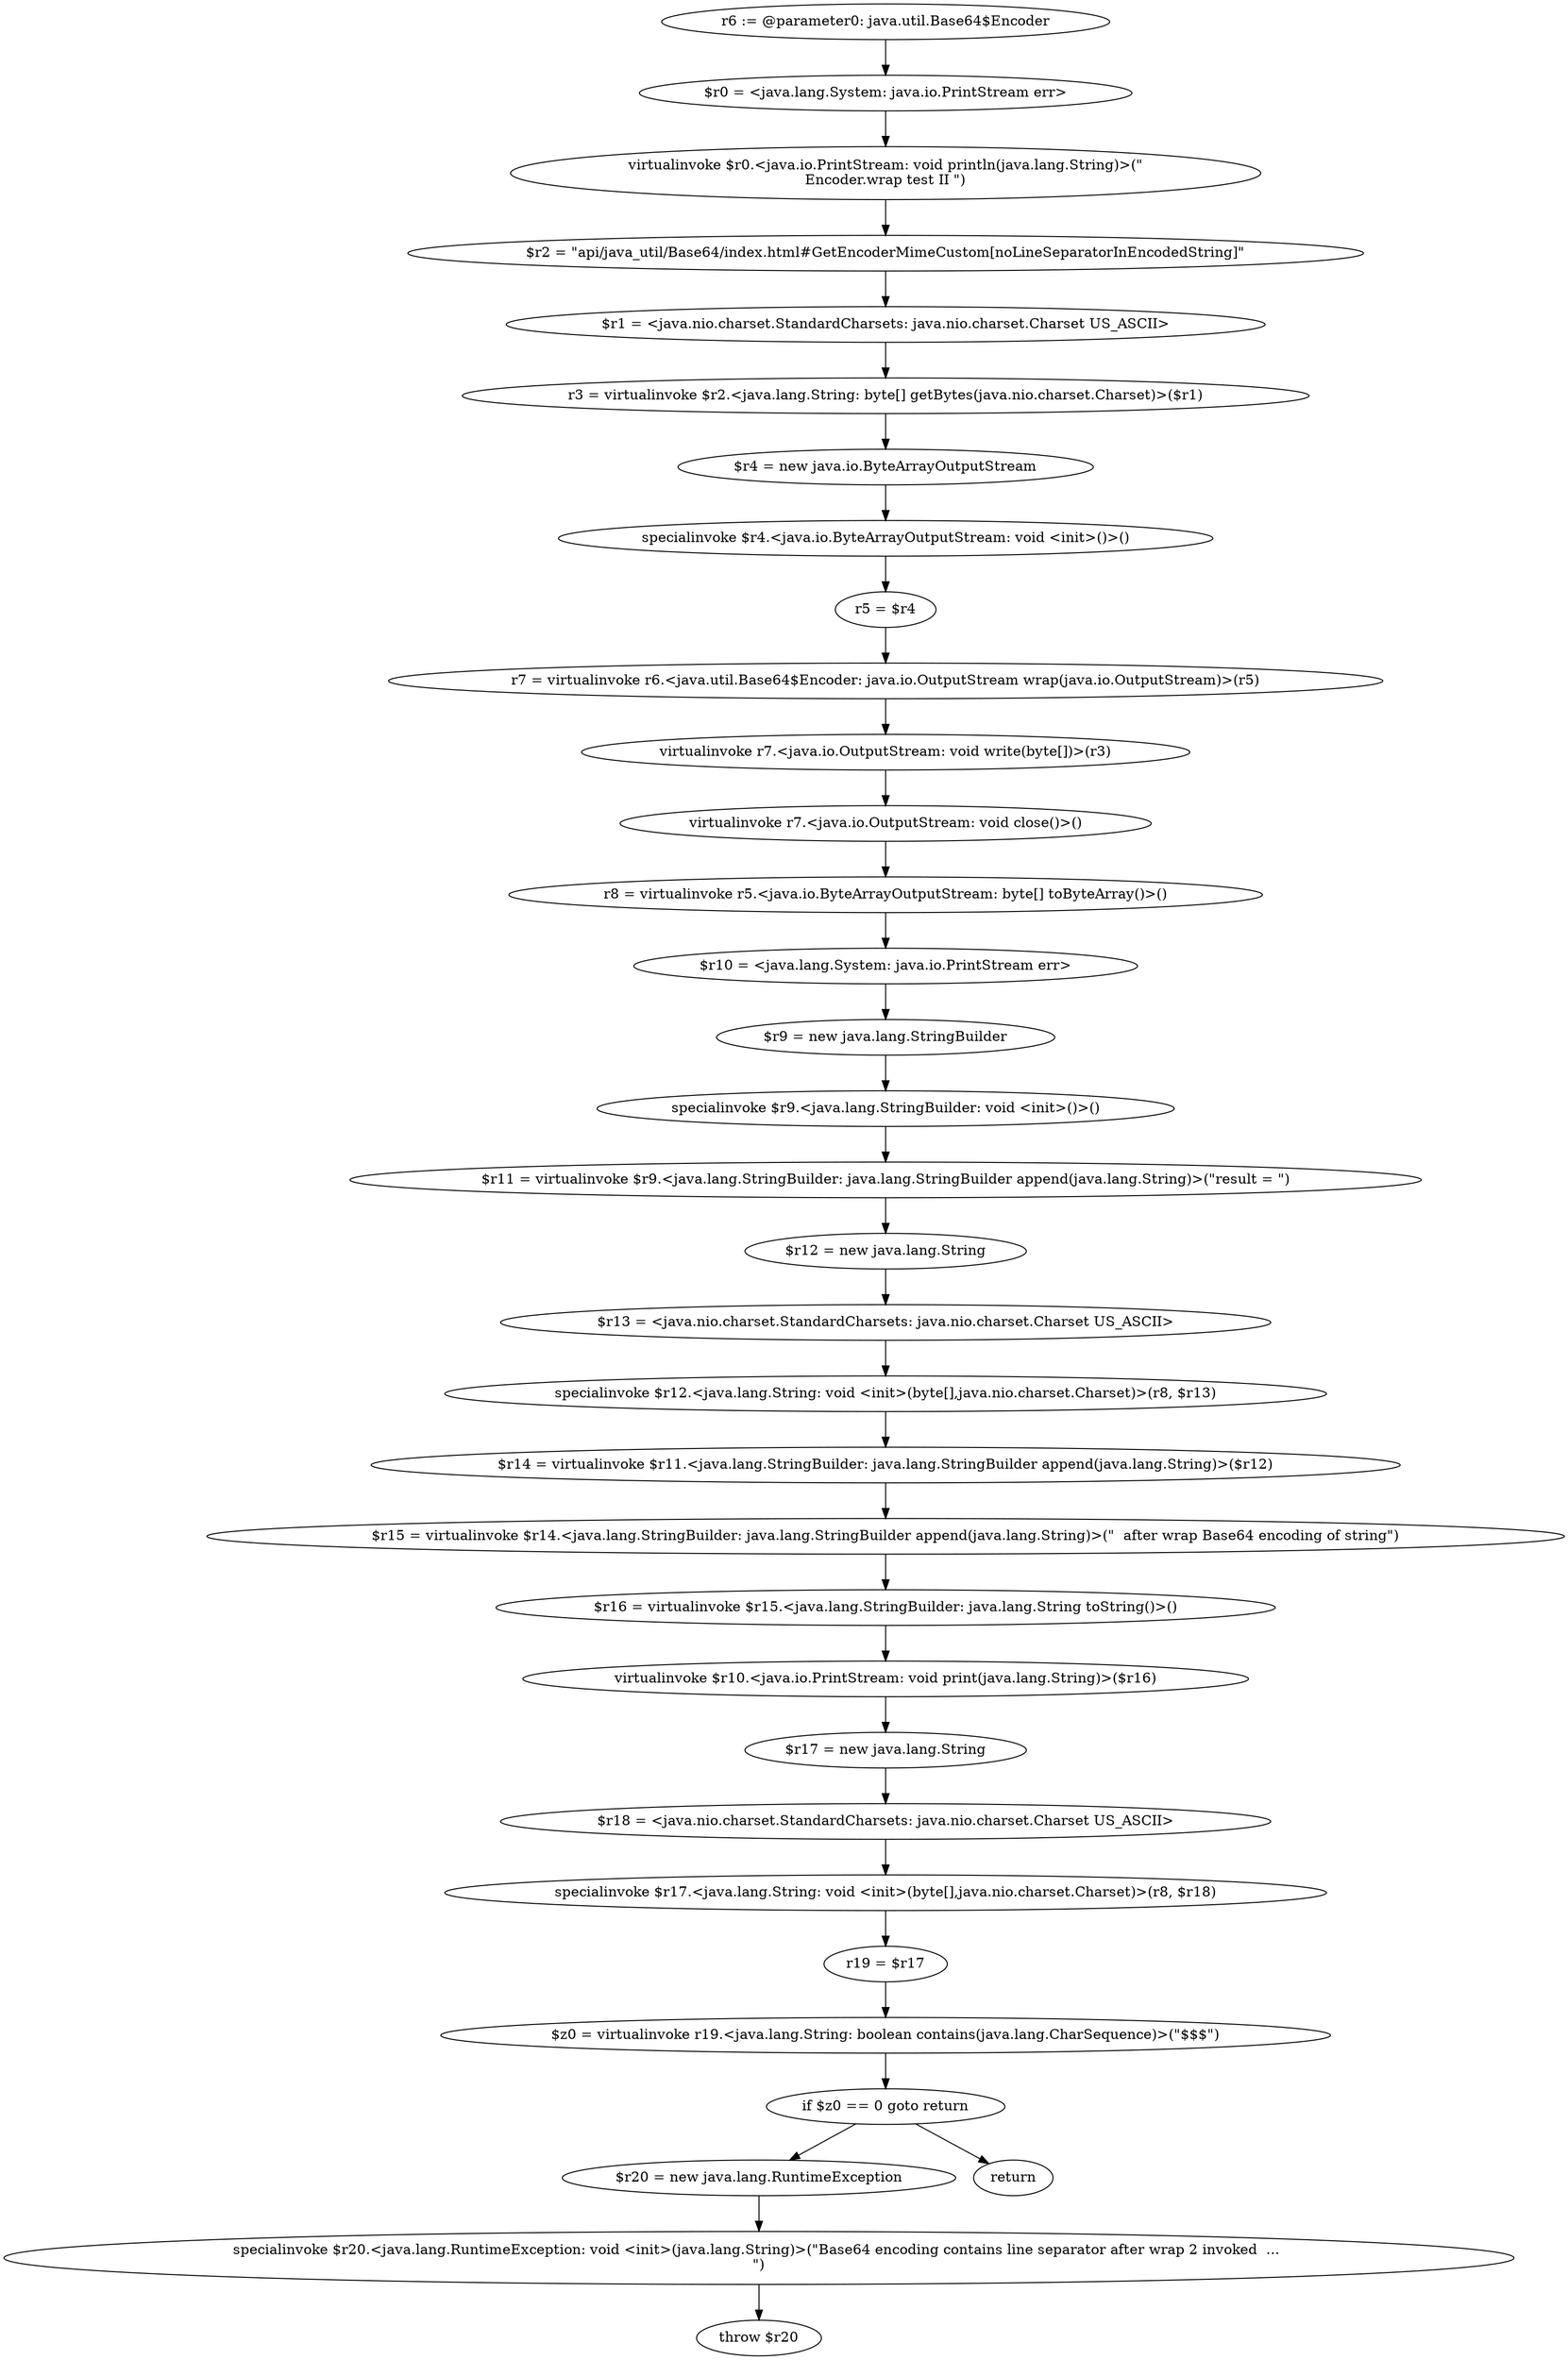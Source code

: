digraph "unitGraph" {
    "r6 := @parameter0: java.util.Base64$Encoder"
    "$r0 = <java.lang.System: java.io.PrintStream err>"
    "virtualinvoke $r0.<java.io.PrintStream: void println(java.lang.String)>(\"\nEncoder.wrap test II \")"
    "$r2 = \"api/java_util/Base64/index.html#GetEncoderMimeCustom[noLineSeparatorInEncodedString]\""
    "$r1 = <java.nio.charset.StandardCharsets: java.nio.charset.Charset US_ASCII>"
    "r3 = virtualinvoke $r2.<java.lang.String: byte[] getBytes(java.nio.charset.Charset)>($r1)"
    "$r4 = new java.io.ByteArrayOutputStream"
    "specialinvoke $r4.<java.io.ByteArrayOutputStream: void <init>()>()"
    "r5 = $r4"
    "r7 = virtualinvoke r6.<java.util.Base64$Encoder: java.io.OutputStream wrap(java.io.OutputStream)>(r5)"
    "virtualinvoke r7.<java.io.OutputStream: void write(byte[])>(r3)"
    "virtualinvoke r7.<java.io.OutputStream: void close()>()"
    "r8 = virtualinvoke r5.<java.io.ByteArrayOutputStream: byte[] toByteArray()>()"
    "$r10 = <java.lang.System: java.io.PrintStream err>"
    "$r9 = new java.lang.StringBuilder"
    "specialinvoke $r9.<java.lang.StringBuilder: void <init>()>()"
    "$r11 = virtualinvoke $r9.<java.lang.StringBuilder: java.lang.StringBuilder append(java.lang.String)>(\"result = \")"
    "$r12 = new java.lang.String"
    "$r13 = <java.nio.charset.StandardCharsets: java.nio.charset.Charset US_ASCII>"
    "specialinvoke $r12.<java.lang.String: void <init>(byte[],java.nio.charset.Charset)>(r8, $r13)"
    "$r14 = virtualinvoke $r11.<java.lang.StringBuilder: java.lang.StringBuilder append(java.lang.String)>($r12)"
    "$r15 = virtualinvoke $r14.<java.lang.StringBuilder: java.lang.StringBuilder append(java.lang.String)>(\"  after wrap Base64 encoding of string\")"
    "$r16 = virtualinvoke $r15.<java.lang.StringBuilder: java.lang.String toString()>()"
    "virtualinvoke $r10.<java.io.PrintStream: void print(java.lang.String)>($r16)"
    "$r17 = new java.lang.String"
    "$r18 = <java.nio.charset.StandardCharsets: java.nio.charset.Charset US_ASCII>"
    "specialinvoke $r17.<java.lang.String: void <init>(byte[],java.nio.charset.Charset)>(r8, $r18)"
    "r19 = $r17"
    "$z0 = virtualinvoke r19.<java.lang.String: boolean contains(java.lang.CharSequence)>(\"$$$\")"
    "if $z0 == 0 goto return"
    "$r20 = new java.lang.RuntimeException"
    "specialinvoke $r20.<java.lang.RuntimeException: void <init>(java.lang.String)>(\"Base64 encoding contains line separator after wrap 2 invoked  ... \n\")"
    "throw $r20"
    "return"
    "r6 := @parameter0: java.util.Base64$Encoder"->"$r0 = <java.lang.System: java.io.PrintStream err>";
    "$r0 = <java.lang.System: java.io.PrintStream err>"->"virtualinvoke $r0.<java.io.PrintStream: void println(java.lang.String)>(\"\nEncoder.wrap test II \")";
    "virtualinvoke $r0.<java.io.PrintStream: void println(java.lang.String)>(\"\nEncoder.wrap test II \")"->"$r2 = \"api/java_util/Base64/index.html#GetEncoderMimeCustom[noLineSeparatorInEncodedString]\"";
    "$r2 = \"api/java_util/Base64/index.html#GetEncoderMimeCustom[noLineSeparatorInEncodedString]\""->"$r1 = <java.nio.charset.StandardCharsets: java.nio.charset.Charset US_ASCII>";
    "$r1 = <java.nio.charset.StandardCharsets: java.nio.charset.Charset US_ASCII>"->"r3 = virtualinvoke $r2.<java.lang.String: byte[] getBytes(java.nio.charset.Charset)>($r1)";
    "r3 = virtualinvoke $r2.<java.lang.String: byte[] getBytes(java.nio.charset.Charset)>($r1)"->"$r4 = new java.io.ByteArrayOutputStream";
    "$r4 = new java.io.ByteArrayOutputStream"->"specialinvoke $r4.<java.io.ByteArrayOutputStream: void <init>()>()";
    "specialinvoke $r4.<java.io.ByteArrayOutputStream: void <init>()>()"->"r5 = $r4";
    "r5 = $r4"->"r7 = virtualinvoke r6.<java.util.Base64$Encoder: java.io.OutputStream wrap(java.io.OutputStream)>(r5)";
    "r7 = virtualinvoke r6.<java.util.Base64$Encoder: java.io.OutputStream wrap(java.io.OutputStream)>(r5)"->"virtualinvoke r7.<java.io.OutputStream: void write(byte[])>(r3)";
    "virtualinvoke r7.<java.io.OutputStream: void write(byte[])>(r3)"->"virtualinvoke r7.<java.io.OutputStream: void close()>()";
    "virtualinvoke r7.<java.io.OutputStream: void close()>()"->"r8 = virtualinvoke r5.<java.io.ByteArrayOutputStream: byte[] toByteArray()>()";
    "r8 = virtualinvoke r5.<java.io.ByteArrayOutputStream: byte[] toByteArray()>()"->"$r10 = <java.lang.System: java.io.PrintStream err>";
    "$r10 = <java.lang.System: java.io.PrintStream err>"->"$r9 = new java.lang.StringBuilder";
    "$r9 = new java.lang.StringBuilder"->"specialinvoke $r9.<java.lang.StringBuilder: void <init>()>()";
    "specialinvoke $r9.<java.lang.StringBuilder: void <init>()>()"->"$r11 = virtualinvoke $r9.<java.lang.StringBuilder: java.lang.StringBuilder append(java.lang.String)>(\"result = \")";
    "$r11 = virtualinvoke $r9.<java.lang.StringBuilder: java.lang.StringBuilder append(java.lang.String)>(\"result = \")"->"$r12 = new java.lang.String";
    "$r12 = new java.lang.String"->"$r13 = <java.nio.charset.StandardCharsets: java.nio.charset.Charset US_ASCII>";
    "$r13 = <java.nio.charset.StandardCharsets: java.nio.charset.Charset US_ASCII>"->"specialinvoke $r12.<java.lang.String: void <init>(byte[],java.nio.charset.Charset)>(r8, $r13)";
    "specialinvoke $r12.<java.lang.String: void <init>(byte[],java.nio.charset.Charset)>(r8, $r13)"->"$r14 = virtualinvoke $r11.<java.lang.StringBuilder: java.lang.StringBuilder append(java.lang.String)>($r12)";
    "$r14 = virtualinvoke $r11.<java.lang.StringBuilder: java.lang.StringBuilder append(java.lang.String)>($r12)"->"$r15 = virtualinvoke $r14.<java.lang.StringBuilder: java.lang.StringBuilder append(java.lang.String)>(\"  after wrap Base64 encoding of string\")";
    "$r15 = virtualinvoke $r14.<java.lang.StringBuilder: java.lang.StringBuilder append(java.lang.String)>(\"  after wrap Base64 encoding of string\")"->"$r16 = virtualinvoke $r15.<java.lang.StringBuilder: java.lang.String toString()>()";
    "$r16 = virtualinvoke $r15.<java.lang.StringBuilder: java.lang.String toString()>()"->"virtualinvoke $r10.<java.io.PrintStream: void print(java.lang.String)>($r16)";
    "virtualinvoke $r10.<java.io.PrintStream: void print(java.lang.String)>($r16)"->"$r17 = new java.lang.String";
    "$r17 = new java.lang.String"->"$r18 = <java.nio.charset.StandardCharsets: java.nio.charset.Charset US_ASCII>";
    "$r18 = <java.nio.charset.StandardCharsets: java.nio.charset.Charset US_ASCII>"->"specialinvoke $r17.<java.lang.String: void <init>(byte[],java.nio.charset.Charset)>(r8, $r18)";
    "specialinvoke $r17.<java.lang.String: void <init>(byte[],java.nio.charset.Charset)>(r8, $r18)"->"r19 = $r17";
    "r19 = $r17"->"$z0 = virtualinvoke r19.<java.lang.String: boolean contains(java.lang.CharSequence)>(\"$$$\")";
    "$z0 = virtualinvoke r19.<java.lang.String: boolean contains(java.lang.CharSequence)>(\"$$$\")"->"if $z0 == 0 goto return";
    "if $z0 == 0 goto return"->"$r20 = new java.lang.RuntimeException";
    "if $z0 == 0 goto return"->"return";
    "$r20 = new java.lang.RuntimeException"->"specialinvoke $r20.<java.lang.RuntimeException: void <init>(java.lang.String)>(\"Base64 encoding contains line separator after wrap 2 invoked  ... \n\")";
    "specialinvoke $r20.<java.lang.RuntimeException: void <init>(java.lang.String)>(\"Base64 encoding contains line separator after wrap 2 invoked  ... \n\")"->"throw $r20";
}
